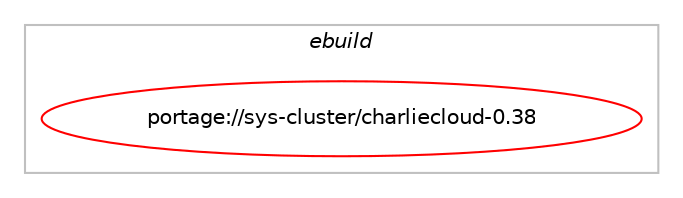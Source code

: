 digraph prolog {

# *************
# Graph options
# *************

newrank=true;
concentrate=true;
compound=true;
graph [rankdir=LR,fontname=Helvetica,fontsize=10,ranksep=1.5];#, ranksep=2.5, nodesep=0.2];
edge  [arrowhead=vee];
node  [fontname=Helvetica,fontsize=10];

# **********
# The ebuild
# **********

subgraph cluster_leftcol {
color=gray;
label=<<i>ebuild</i>>;
id [label="portage://sys-cluster/charliecloud-0.38", color=red, width=4, href="../sys-cluster/charliecloud-0.38.svg"];
}

# ****************
# The dependencies
# ****************

subgraph cluster_midcol {
color=gray;
label=<<i>dependencies</i>>;
subgraph cluster_compile {
fillcolor="#eeeeee";
style=filled;
label=<<i>compile</i>>;
# *** BEGIN UNKNOWN DEPENDENCY TYPE (TODO) ***
# id -> equal(use_conditional_group(positive,ch-image,portage://sys-cluster/charliecloud-0.38,[use_conditional_group(positive,python_single_target_python3_10,portage://sys-cluster/charliecloud-0.38,[package_dependency(portage://sys-cluster/charliecloud-0.38,install,no,dev-python,lark,none,[,,],[],[use(enable(python_targets_python3_10),negative)]),package_dependency(portage://sys-cluster/charliecloud-0.38,install,no,dev-python,requests,none,[,,],[],[use(enable(python_targets_python3_10),negative)])]),use_conditional_group(positive,python_single_target_python3_11,portage://sys-cluster/charliecloud-0.38,[package_dependency(portage://sys-cluster/charliecloud-0.38,install,no,dev-python,lark,none,[,,],[],[use(enable(python_targets_python3_11),negative)]),package_dependency(portage://sys-cluster/charliecloud-0.38,install,no,dev-python,requests,none,[,,],[],[use(enable(python_targets_python3_11),negative)])]),use_conditional_group(positive,python_single_target_python3_12,portage://sys-cluster/charliecloud-0.38,[package_dependency(portage://sys-cluster/charliecloud-0.38,install,no,dev-python,lark,none,[,,],[],[use(enable(python_targets_python3_12),negative)]),package_dependency(portage://sys-cluster/charliecloud-0.38,install,no,dev-python,requests,none,[,,],[],[use(enable(python_targets_python3_12),negative)])]),package_dependency(portage://sys-cluster/charliecloud-0.38,install,no,dev-vcs,git,none,[,,],[],[]),package_dependency(portage://sys-cluster/charliecloud-0.38,install,no,net-misc,rsync,none,[,,],[],[])]))
# *** END UNKNOWN DEPENDENCY TYPE (TODO) ***

# *** BEGIN UNKNOWN DEPENDENCY TYPE (TODO) ***
# id -> equal(use_conditional_group(positive,doc,portage://sys-cluster/charliecloud-0.38,[use_conditional_group(positive,python_single_target_python3_10,portage://sys-cluster/charliecloud-0.38,[package_dependency(portage://sys-cluster/charliecloud-0.38,install,no,dev-python,sphinx,none,[,,],[],[use(enable(python_targets_python3_10),negative)]),package_dependency(portage://sys-cluster/charliecloud-0.38,install,no,dev-python,sphinx-rtd-theme,none,[,,],[],[use(enable(python_targets_python3_10),negative)])]),use_conditional_group(positive,python_single_target_python3_11,portage://sys-cluster/charliecloud-0.38,[package_dependency(portage://sys-cluster/charliecloud-0.38,install,no,dev-python,sphinx,none,[,,],[],[use(enable(python_targets_python3_11),negative)]),package_dependency(portage://sys-cluster/charliecloud-0.38,install,no,dev-python,sphinx-rtd-theme,none,[,,],[],[use(enable(python_targets_python3_11),negative)])]),use_conditional_group(positive,python_single_target_python3_12,portage://sys-cluster/charliecloud-0.38,[package_dependency(portage://sys-cluster/charliecloud-0.38,install,no,dev-python,sphinx,none,[,,],[],[use(enable(python_targets_python3_12),negative)]),package_dependency(portage://sys-cluster/charliecloud-0.38,install,no,dev-python,sphinx-rtd-theme,none,[,,],[],[use(enable(python_targets_python3_12),negative)])]),package_dependency(portage://sys-cluster/charliecloud-0.38,install,no,net-misc,rsync,none,[,,],[],[])]))
# *** END UNKNOWN DEPENDENCY TYPE (TODO) ***

}
subgraph cluster_compileandrun {
fillcolor="#eeeeee";
style=filled;
label=<<i>compile and run</i>>;
}
subgraph cluster_run {
fillcolor="#eeeeee";
style=filled;
label=<<i>run</i>>;
# *** BEGIN UNKNOWN DEPENDENCY TYPE (TODO) ***
# id -> equal(use_conditional_group(positive,elibc_musl,portage://sys-cluster/charliecloud-0.38,[package_dependency(portage://sys-cluster/charliecloud-0.38,run,no,sys-libs,argp-standalone,none,[,,],[],[])]))
# *** END UNKNOWN DEPENDENCY TYPE (TODO) ***

# *** BEGIN UNKNOWN DEPENDENCY TYPE (TODO) ***
# id -> equal(use_conditional_group(positive,python_single_target_python3_10,portage://sys-cluster/charliecloud-0.38,[package_dependency(portage://sys-cluster/charliecloud-0.38,run,no,dev-lang,python,none,[,,],[slot(3.10)],[])]))
# *** END UNKNOWN DEPENDENCY TYPE (TODO) ***

# *** BEGIN UNKNOWN DEPENDENCY TYPE (TODO) ***
# id -> equal(use_conditional_group(positive,python_single_target_python3_11,portage://sys-cluster/charliecloud-0.38,[package_dependency(portage://sys-cluster/charliecloud-0.38,run,no,dev-lang,python,none,[,,],[slot(3.11)],[])]))
# *** END UNKNOWN DEPENDENCY TYPE (TODO) ***

# *** BEGIN UNKNOWN DEPENDENCY TYPE (TODO) ***
# id -> equal(use_conditional_group(positive,python_single_target_python3_12,portage://sys-cluster/charliecloud-0.38,[package_dependency(portage://sys-cluster/charliecloud-0.38,run,no,dev-lang,python,none,[,,],[slot(3.12)],[])]))
# *** END UNKNOWN DEPENDENCY TYPE (TODO) ***

}
}

# **************
# The candidates
# **************

subgraph cluster_choices {
rank=same;
color=gray;
label=<<i>candidates</i>>;

}

}

